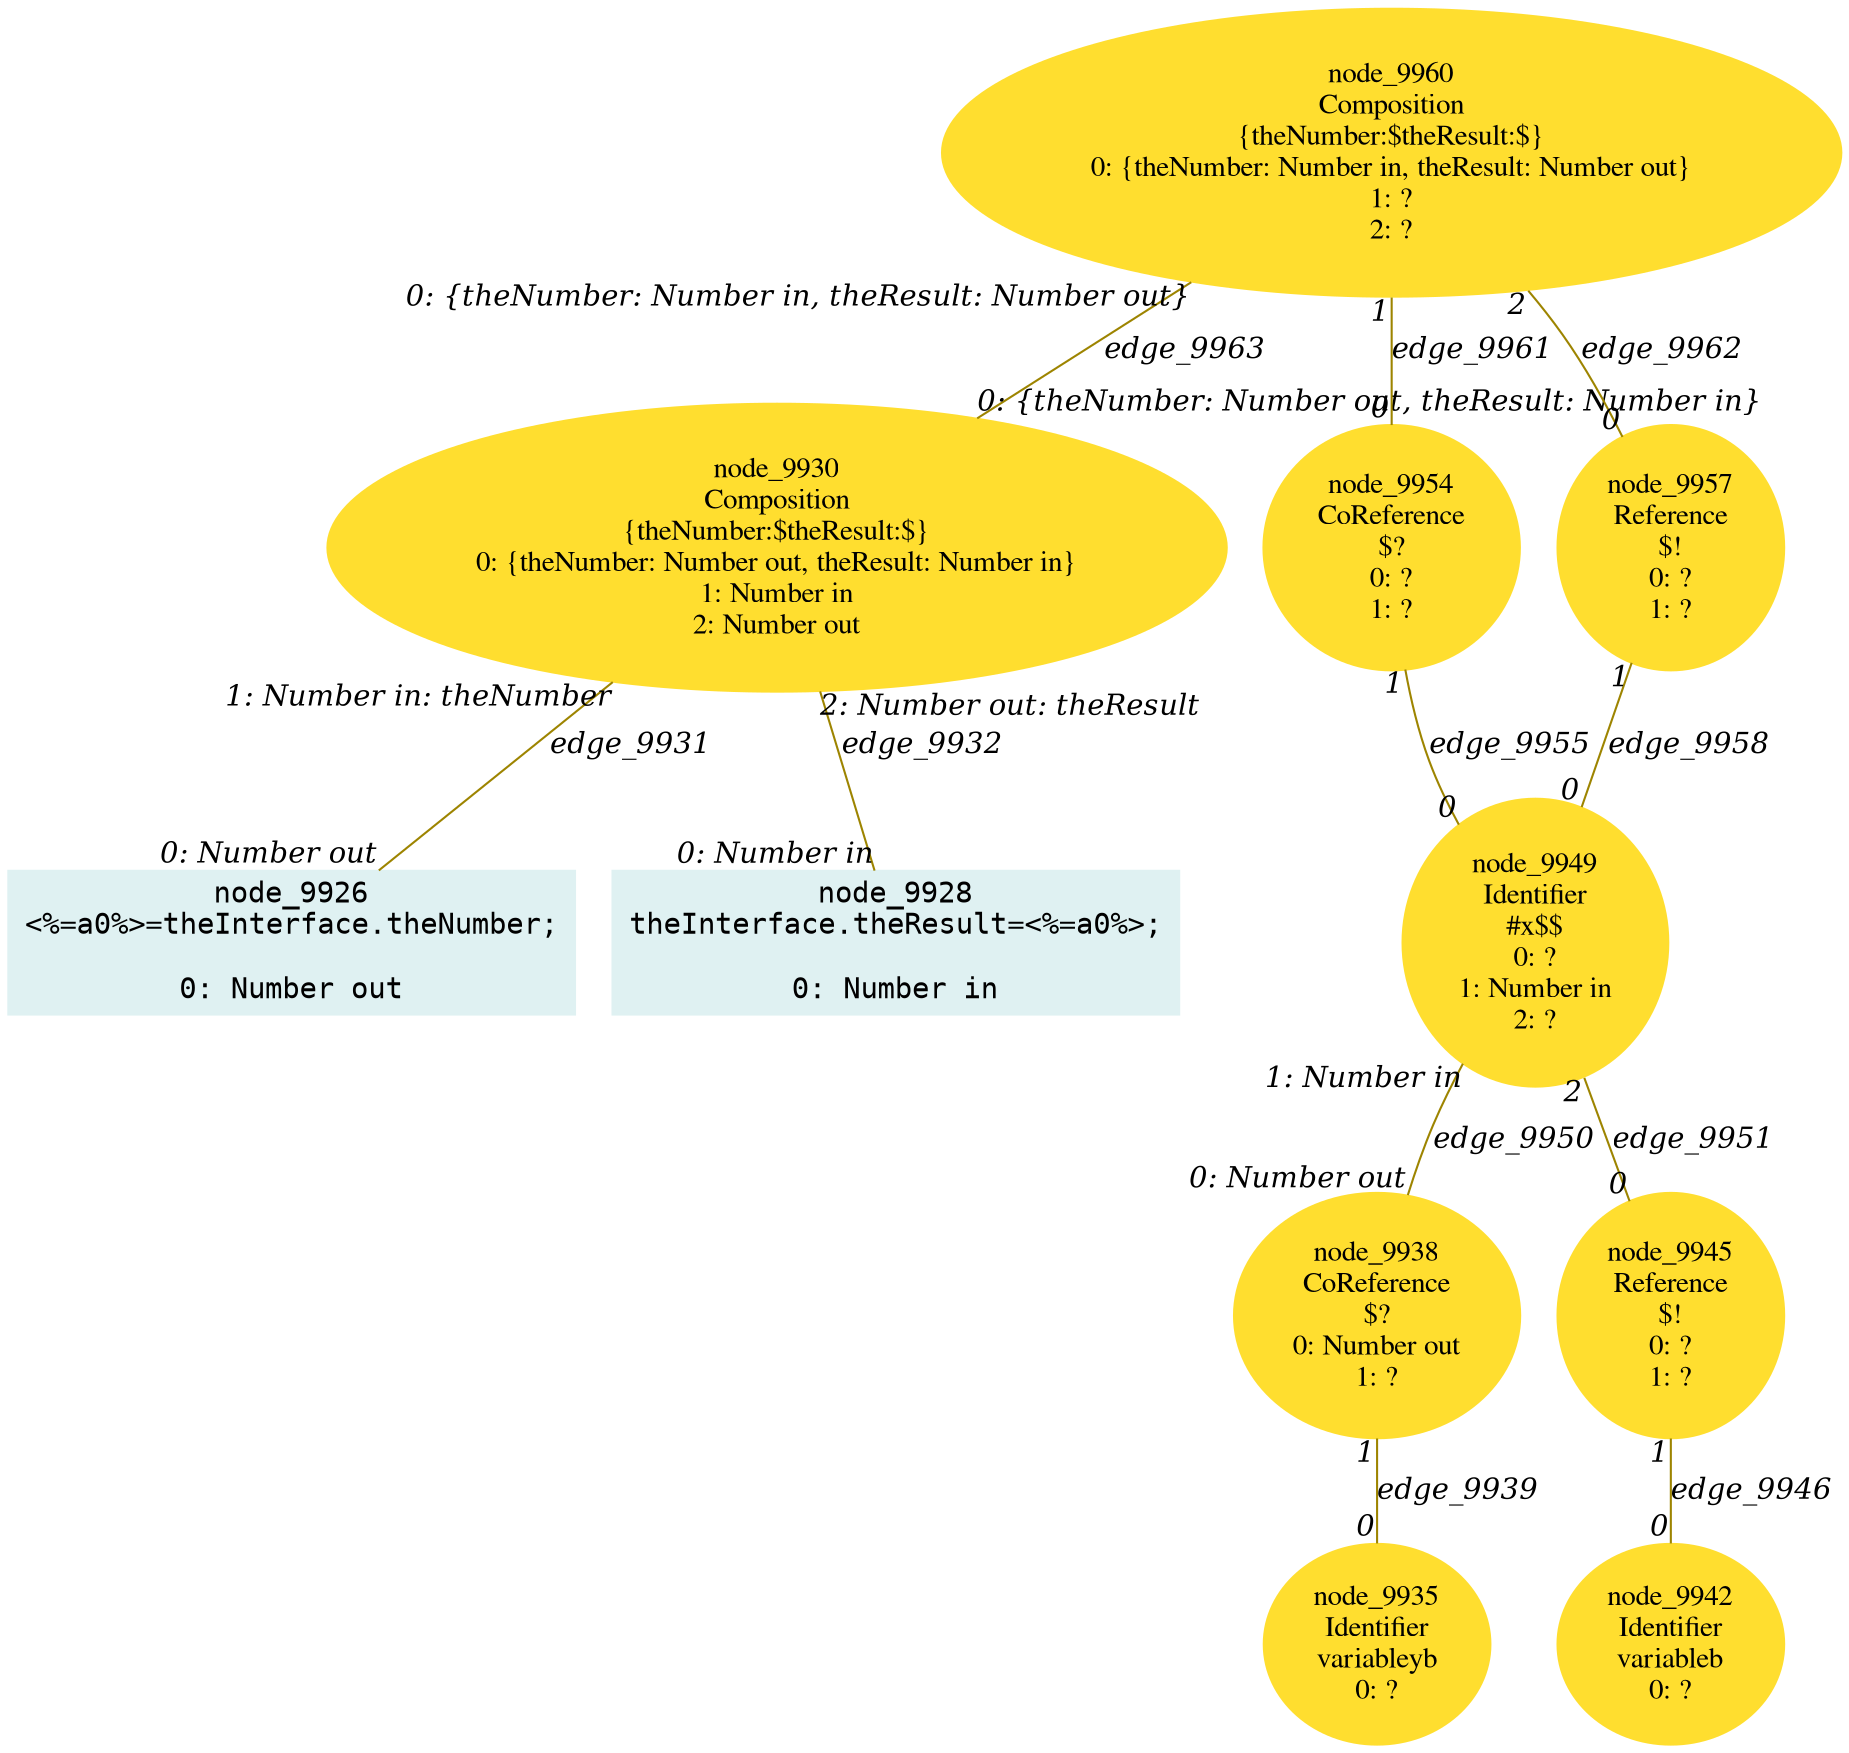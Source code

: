 digraph g{node_9926 [shape="box", style="filled", color="#dff1f2", fontname="Courier", label="node_9926
<%=a0%>=theInterface.theNumber;

0: Number out" ]
node_9928 [shape="box", style="filled", color="#dff1f2", fontname="Courier", label="node_9928
theInterface.theResult=<%=a0%>;

0: Number in" ]
node_9930 [shape="ellipse", style="filled", color="#ffde2f", fontname="Times", label="node_9930
Composition
{theNumber:$theResult:$}
0: {theNumber: Number out, theResult: Number in}
1: Number in
2: Number out" ]
node_9935 [shape="ellipse", style="filled", color="#ffde2f", fontname="Times", label="node_9935
Identifier
variableyb
0: ?" ]
node_9938 [shape="ellipse", style="filled", color="#ffde2f", fontname="Times", label="node_9938
CoReference
$?
0: Number out
1: ?" ]
node_9942 [shape="ellipse", style="filled", color="#ffde2f", fontname="Times", label="node_9942
Identifier
variableb
0: ?" ]
node_9945 [shape="ellipse", style="filled", color="#ffde2f", fontname="Times", label="node_9945
Reference
$!
0: ?
1: ?" ]
node_9949 [shape="ellipse", style="filled", color="#ffde2f", fontname="Times", label="node_9949
Identifier
#x$$
0: ?
1: Number in
2: ?" ]
node_9954 [shape="ellipse", style="filled", color="#ffde2f", fontname="Times", label="node_9954
CoReference
$?
0: ?
1: ?" ]
node_9957 [shape="ellipse", style="filled", color="#ffde2f", fontname="Times", label="node_9957
Reference
$!
0: ?
1: ?" ]
node_9960 [shape="ellipse", style="filled", color="#ffde2f", fontname="Times", label="node_9960
Composition
{theNumber:$theResult:$}
0: {theNumber: Number in, theResult: Number out}
1: ?
2: ?" ]
node_9930 -> node_9926 [dir=none, arrowHead=none, fontname="Times-Italic", arrowsize=1, color="#9d8400", label="edge_9931",  headlabel="0: Number out", taillabel="1: Number in: theNumber" ]
node_9930 -> node_9928 [dir=none, arrowHead=none, fontname="Times-Italic", arrowsize=1, color="#9d8400", label="edge_9932",  headlabel="0: Number in", taillabel="2: Number out: theResult" ]
node_9938 -> node_9935 [dir=none, arrowHead=none, fontname="Times-Italic", arrowsize=1, color="#9d8400", label="edge_9939",  headlabel="0", taillabel="1" ]
node_9945 -> node_9942 [dir=none, arrowHead=none, fontname="Times-Italic", arrowsize=1, color="#9d8400", label="edge_9946",  headlabel="0", taillabel="1" ]
node_9949 -> node_9938 [dir=none, arrowHead=none, fontname="Times-Italic", arrowsize=1, color="#9d8400", label="edge_9950",  headlabel="0: Number out", taillabel="1: Number in" ]
node_9949 -> node_9945 [dir=none, arrowHead=none, fontname="Times-Italic", arrowsize=1, color="#9d8400", label="edge_9951",  headlabel="0", taillabel="2" ]
node_9954 -> node_9949 [dir=none, arrowHead=none, fontname="Times-Italic", arrowsize=1, color="#9d8400", label="edge_9955",  headlabel="0", taillabel="1" ]
node_9957 -> node_9949 [dir=none, arrowHead=none, fontname="Times-Italic", arrowsize=1, color="#9d8400", label="edge_9958",  headlabel="0", taillabel="1" ]
node_9960 -> node_9954 [dir=none, arrowHead=none, fontname="Times-Italic", arrowsize=1, color="#9d8400", label="edge_9961",  headlabel="0", taillabel="1" ]
node_9960 -> node_9957 [dir=none, arrowHead=none, fontname="Times-Italic", arrowsize=1, color="#9d8400", label="edge_9962",  headlabel="0", taillabel="2" ]
node_9960 -> node_9930 [dir=none, arrowHead=none, fontname="Times-Italic", arrowsize=1, color="#9d8400", label="edge_9963",  headlabel="0: {theNumber: Number out, theResult: Number in}", taillabel="0: {theNumber: Number in, theResult: Number out}" ]
}